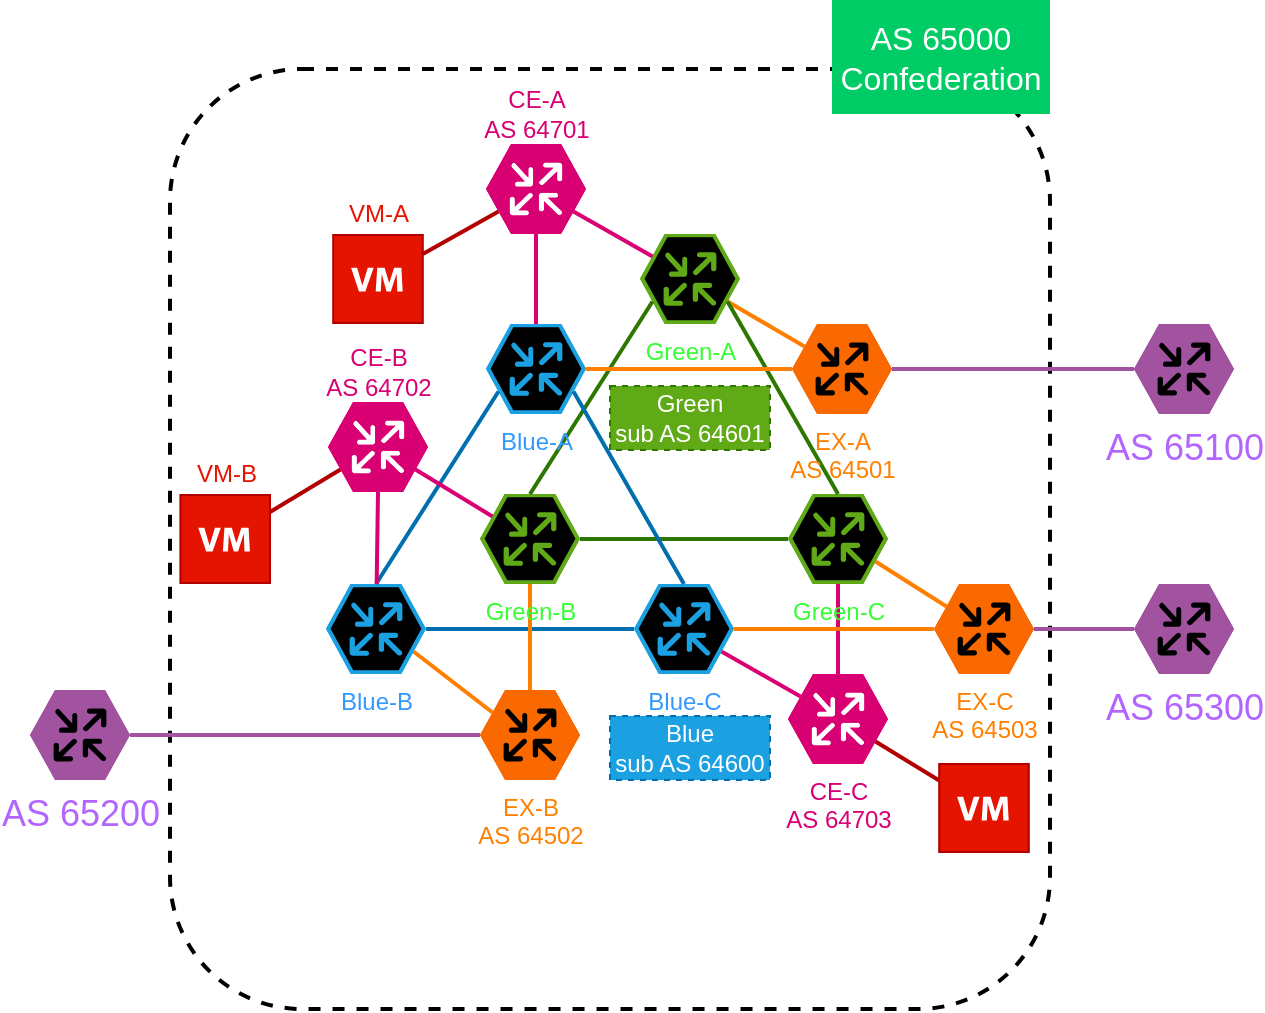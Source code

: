 <mxfile>
    <diagram id="_uSCvHOfGNkeNE3oSvre" name="ページ1">
        <mxGraphModel dx="411" dy="1841" grid="1" gridSize="10" guides="1" tooltips="1" connect="1" arrows="1" fold="1" page="1" pageScale="1" pageWidth="827" pageHeight="1169" math="0" shadow="0">
            <root>
                <mxCell id="0"/>
                <mxCell id="1" parent="0"/>
                <mxCell id="51" value="" style="rounded=1;whiteSpace=wrap;html=1;fontColor=#FF8000;strokeColor=default;fillColor=none;dashed=1;strokeWidth=2;direction=east;" vertex="1" parent="1">
                    <mxGeometry x="150" y="-795.5" width="440" height="470" as="geometry"/>
                </mxCell>
                <mxCell id="93" style="edgeStyle=none;html=1;exitX=0.875;exitY=0.75;exitDx=0;exitDy=0;exitPerimeter=0;entryX=0.125;entryY=0.25;entryDx=0;entryDy=0;entryPerimeter=0;fontSize=16;fontColor=#B266FF;endArrow=none;endFill=0;strokeWidth=2;strokeColor=#FF8000;" edge="1" parent="1" source="55" target="71">
                    <mxGeometry relative="1" as="geometry"/>
                </mxCell>
                <mxCell id="55" value="&lt;font color=&quot;#3399ff&quot;&gt;Blue-B&lt;/font&gt;" style="verticalLabelPosition=bottom;sketch=0;html=1;fillColor=#1ba1e2;strokeColor=default;verticalAlign=top;align=center;points=[[0,0.5,0],[0.125,0.25,0],[0.25,0,0],[0.5,0,0],[0.75,0,0],[0.875,0.25,0],[1,0.5,0],[0.875,0.75,0],[0.75,1,0],[0.5,1,0],[0.125,0.75,0]];pointerEvents=1;shape=mxgraph.cisco_safe.compositeIcon;bgIcon=mxgraph.cisco_safe.design.blank_device;resIcon=mxgraph.cisco_safe.design.router_2;fontColor=#ffffff;direction=east;" vertex="1" parent="1">
                    <mxGeometry x="228" y="-538" width="50" height="45" as="geometry"/>
                </mxCell>
                <mxCell id="102" style="edgeStyle=none;html=1;exitX=0.875;exitY=0.75;exitDx=0;exitDy=0;exitPerimeter=0;entryX=0.125;entryY=0.25;entryDx=0;entryDy=0;entryPerimeter=0;fontSize=12;fontColor=#B266FF;endArrow=none;endFill=0;strokeWidth=2;strokeColor=#D80073;" edge="1" parent="1" source="57" target="99">
                    <mxGeometry relative="1" as="geometry"/>
                </mxCell>
                <mxCell id="57" value="&lt;font color=&quot;#3399ff&quot;&gt;Blue-C&lt;/font&gt;" style="verticalLabelPosition=bottom;sketch=0;html=1;fillColor=#1ba1e2;strokeColor=default;verticalAlign=top;align=center;points=[[0,0.5,0],[0.125,0.25,0],[0.25,0,0],[0.5,0,0],[0.75,0,0],[0.875,0.25,0],[1,0.5,0],[0.875,0.75,0],[0.75,1,0],[0.5,1,0],[0.125,0.75,0]];pointerEvents=1;shape=mxgraph.cisco_safe.compositeIcon;bgIcon=mxgraph.cisco_safe.design.blank_device;resIcon=mxgraph.cisco_safe.design.router_2;fontColor=#ffffff;direction=east;" vertex="1" parent="1">
                    <mxGeometry x="382" y="-538" width="50" height="45" as="geometry"/>
                </mxCell>
                <mxCell id="53" style="edgeStyle=none;html=1;exitX=1;exitY=0.5;exitDx=0;exitDy=0;exitPerimeter=0;entryX=0;entryY=0.5;entryDx=0;entryDy=0;entryPerimeter=0;endArrow=none;endFill=0;strokeWidth=2;fillColor=#1ba1e2;strokeColor=#006EAF;" edge="1" source="55" target="57" parent="1">
                    <mxGeometry relative="1" as="geometry"/>
                </mxCell>
                <mxCell id="89" style="edgeStyle=none;html=1;exitX=0.875;exitY=0.75;exitDx=0;exitDy=0;exitPerimeter=0;entryX=0.125;entryY=0.25;entryDx=0;entryDy=0;entryPerimeter=0;fontSize=16;fontColor=#B266FF;endArrow=none;endFill=0;strokeWidth=2;strokeColor=#FF8000;" edge="1" parent="1" source="60" target="69">
                    <mxGeometry relative="1" as="geometry"/>
                </mxCell>
                <mxCell id="60" value="&lt;font color=&quot;#33ff33&quot;&gt;Green-A&lt;/font&gt;" style="verticalLabelPosition=bottom;sketch=0;html=1;fillColor=#60a917;strokeColor=default;verticalAlign=top;align=center;points=[[0,0.5,0],[0.125,0.25,0],[0.25,0,0],[0.5,0,0],[0.75,0,0],[0.875,0.25,0],[1,0.5,0],[0.875,0.75,0],[0.75,1,0],[0.5,1,0],[0.125,0.75,0]];pointerEvents=1;shape=mxgraph.cisco_safe.compositeIcon;bgIcon=mxgraph.cisco_safe.design.blank_device;resIcon=mxgraph.cisco_safe.design.router_2;fontColor=#ffffff;direction=east;" vertex="1" parent="1">
                    <mxGeometry x="385" y="-713" width="50" height="45" as="geometry"/>
                </mxCell>
                <mxCell id="94" style="edgeStyle=none;html=1;exitX=0.5;exitY=1;exitDx=0;exitDy=0;exitPerimeter=0;entryX=0.5;entryY=0;entryDx=0;entryDy=0;entryPerimeter=0;fontSize=16;fontColor=#B266FF;endArrow=none;endFill=0;strokeWidth=2;strokeColor=#FF8000;" edge="1" parent="1" source="63" target="71">
                    <mxGeometry relative="1" as="geometry"/>
                </mxCell>
                <mxCell id="63" value="&lt;font color=&quot;#33ff33&quot;&gt;Green-B&lt;/font&gt;" style="verticalLabelPosition=bottom;sketch=0;html=1;fillColor=#60a917;strokeColor=default;verticalAlign=top;align=center;points=[[0,0.5,0],[0.125,0.25,0],[0.25,0,0],[0.5,0,0],[0.75,0,0],[0.875,0.25,0],[1,0.5,0],[0.875,0.75,0],[0.75,1,0],[0.5,1,0],[0.125,0.75,0]];pointerEvents=1;shape=mxgraph.cisco_safe.compositeIcon;bgIcon=mxgraph.cisco_safe.design.blank_device;resIcon=mxgraph.cisco_safe.design.router_2;fontColor=#ffffff;direction=east;" vertex="1" parent="1">
                    <mxGeometry x="305" y="-583" width="50" height="45" as="geometry"/>
                </mxCell>
                <mxCell id="58" style="edgeStyle=none;html=1;exitX=0.125;exitY=0.75;exitDx=0;exitDy=0;exitPerimeter=0;entryX=0.5;entryY=0;entryDx=0;entryDy=0;entryPerimeter=0;endArrow=none;endFill=0;strokeWidth=2;fillColor=#60a917;strokeColor=#2D7600;" edge="1" source="60" target="63" parent="1">
                    <mxGeometry relative="1" as="geometry"/>
                </mxCell>
                <mxCell id="101" style="edgeStyle=none;html=1;exitX=0.5;exitY=1;exitDx=0;exitDy=0;exitPerimeter=0;entryX=0.5;entryY=0;entryDx=0;entryDy=0;entryPerimeter=0;fontSize=12;fontColor=#B266FF;endArrow=none;endFill=0;strokeWidth=2;strokeColor=#D80073;" edge="1" parent="1" source="65" target="99">
                    <mxGeometry relative="1" as="geometry"/>
                </mxCell>
                <mxCell id="65" value="&lt;font color=&quot;#33ff33&quot;&gt;Green-C&lt;/font&gt;" style="verticalLabelPosition=bottom;sketch=0;html=1;fillColor=#60a917;strokeColor=default;verticalAlign=top;align=center;points=[[0,0.5,0],[0.125,0.25,0],[0.25,0,0],[0.5,0,0],[0.75,0,0],[0.875,0.25,0],[1,0.5,0],[0.875,0.75,0],[0.75,1,0],[0.5,1,0],[0.125,0.75,0]];pointerEvents=1;shape=mxgraph.cisco_safe.compositeIcon;bgIcon=mxgraph.cisco_safe.design.blank_device;resIcon=mxgraph.cisco_safe.design.router_2;fontColor=#ffffff;direction=east;" vertex="1" parent="1">
                    <mxGeometry x="459" y="-583" width="50" height="45" as="geometry"/>
                </mxCell>
                <mxCell id="59" style="edgeStyle=none;html=1;exitX=0.875;exitY=0.75;exitDx=0;exitDy=0;exitPerimeter=0;entryX=0.5;entryY=0;entryDx=0;entryDy=0;entryPerimeter=0;endArrow=none;endFill=0;strokeWidth=2;fillColor=#60a917;strokeColor=#2D7600;" edge="1" source="60" target="65" parent="1">
                    <mxGeometry relative="1" as="geometry"/>
                </mxCell>
                <mxCell id="61" style="edgeStyle=none;html=1;endArrow=none;endFill=0;strokeWidth=2;fillColor=#60a917;strokeColor=#2D7600;exitX=1;exitY=0.5;exitDx=0;exitDy=0;exitPerimeter=0;" edge="1" source="63" target="65" parent="1">
                    <mxGeometry relative="1" as="geometry"/>
                </mxCell>
                <mxCell id="90" style="edgeStyle=none;html=1;exitX=1;exitY=0.5;exitDx=0;exitDy=0;exitPerimeter=0;entryX=0;entryY=0.5;entryDx=0;entryDy=0;entryPerimeter=0;fontSize=16;fontColor=#B266FF;endArrow=none;endFill=0;strokeWidth=2;fillColor=#76608a;strokeColor=#A153A0;" edge="1" parent="1" source="69" target="78">
                    <mxGeometry relative="1" as="geometry"/>
                </mxCell>
                <mxCell id="69" value="&lt;font color=&quot;#ff8000&quot;&gt;EX-A&lt;br&gt;AS 64501&lt;br&gt;&lt;/font&gt;" style="verticalLabelPosition=bottom;sketch=0;html=1;fillColor=#fa6800;strokeColor=default;verticalAlign=top;align=center;points=[[0,0.5,0],[0.125,0.25,0],[0.25,0,0],[0.5,0,0],[0.75,0,0],[0.875,0.25,0],[1,0.5,0],[0.875,0.75,0],[0.75,1,0],[0.5,1,0],[0.125,0.75,0]];pointerEvents=1;shape=mxgraph.cisco_safe.compositeIcon;bgIcon=mxgraph.cisco_safe.design.blank_device;resIcon=mxgraph.cisco_safe.design.router;fontColor=#000000;direction=east;" vertex="1" parent="1">
                    <mxGeometry x="461" y="-668" width="50" height="45" as="geometry"/>
                </mxCell>
                <mxCell id="71" value="&lt;font color=&quot;#ff8000&quot;&gt;EX-B&lt;br&gt;AS 64502&lt;br&gt;&lt;/font&gt;" style="verticalLabelPosition=bottom;sketch=0;html=1;fillColor=#fa6800;strokeColor=default;verticalAlign=top;align=center;points=[[0,0.5,0],[0.125,0.25,0],[0.25,0,0],[0.5,0,0],[0.75,0,0],[0.875,0.25,0],[1,0.5,0],[0.875,0.75,0],[0.75,1,0],[0.5,1,0],[0.125,0.75,0]];pointerEvents=1;shape=mxgraph.cisco_safe.compositeIcon;bgIcon=mxgraph.cisco_safe.design.blank_device;resIcon=mxgraph.cisco_safe.design.router;fontColor=#000000;direction=east;" vertex="1" parent="1">
                    <mxGeometry x="305" y="-485" width="50" height="45" as="geometry"/>
                </mxCell>
                <mxCell id="91" style="edgeStyle=none;html=1;exitX=1;exitY=0.5;exitDx=0;exitDy=0;exitPerimeter=0;entryX=0;entryY=0.5;entryDx=0;entryDy=0;entryPerimeter=0;fontSize=16;fontColor=#B266FF;endArrow=none;endFill=0;strokeWidth=2;strokeColor=#A153A0;" edge="1" parent="1" source="73" target="79">
                    <mxGeometry relative="1" as="geometry"/>
                </mxCell>
                <mxCell id="73" value="&lt;font color=&quot;#ff8000&quot;&gt;EX-C&lt;br&gt;AS 64503&lt;br&gt;&lt;/font&gt;" style="verticalLabelPosition=bottom;sketch=0;html=1;fillColor=#fa6800;strokeColor=default;verticalAlign=top;align=center;points=[[0,0.5,0],[0.125,0.25,0],[0.25,0,0],[0.5,0,0],[0.75,0,0],[0.875,0.25,0],[1,0.5,0],[0.875,0.75,0],[0.75,1,0],[0.5,1,0],[0.125,0.75,0]];pointerEvents=1;shape=mxgraph.cisco_safe.compositeIcon;bgIcon=mxgraph.cisco_safe.design.blank_device;resIcon=mxgraph.cisco_safe.design.router;fontColor=#000000;direction=east;" vertex="1" parent="1">
                    <mxGeometry x="532" y="-538" width="50" height="45" as="geometry"/>
                </mxCell>
                <mxCell id="56" style="edgeStyle=none;html=1;exitX=1;exitY=0.5;exitDx=0;exitDy=0;exitPerimeter=0;entryX=0;entryY=0.5;entryDx=0;entryDy=0;entryPerimeter=0;endArrow=none;endFill=0;strokeWidth=2;strokeColor=#FF8000;" edge="1" source="57" target="73" parent="1">
                    <mxGeometry relative="1" as="geometry"/>
                </mxCell>
                <mxCell id="64" style="edgeStyle=none;html=1;exitX=0.875;exitY=0.75;exitDx=0;exitDy=0;exitPerimeter=0;entryX=0.125;entryY=0.25;entryDx=0;entryDy=0;entryPerimeter=0;endArrow=none;endFill=0;strokeWidth=2;fillColor=#fa6800;strokeColor=#FF8000;" edge="1" source="65" target="73" parent="1">
                    <mxGeometry relative="1" as="geometry"/>
                </mxCell>
                <mxCell id="88" style="edgeStyle=none;html=1;exitX=1;exitY=0.5;exitDx=0;exitDy=0;exitPerimeter=0;entryX=0;entryY=0.5;entryDx=0;entryDy=0;entryPerimeter=0;fontSize=16;fontColor=#B266FF;endArrow=none;endFill=0;strokeWidth=2;strokeColor=#FF8000;" edge="1" parent="1" source="74" target="69">
                    <mxGeometry relative="1" as="geometry"/>
                </mxCell>
                <mxCell id="74" value="&lt;font color=&quot;#3399ff&quot;&gt;Blue-A&lt;/font&gt;" style="verticalLabelPosition=bottom;sketch=0;html=1;fillColor=#1ba1e2;strokeColor=default;verticalAlign=top;align=center;points=[[0,0.5,0],[0.125,0.25,0],[0.25,0,0],[0.5,0,0],[0.75,0,0],[0.875,0.25,0],[1,0.5,0],[0.875,0.75,0],[0.75,1,0],[0.5,1,0],[0.125,0.75,0]];pointerEvents=1;shape=mxgraph.cisco_safe.compositeIcon;bgIcon=mxgraph.cisco_safe.design.blank_device;resIcon=mxgraph.cisco_safe.design.router_2;fontColor=#ffffff;direction=east;" vertex="1" parent="1">
                    <mxGeometry x="308" y="-668" width="50" height="45" as="geometry"/>
                </mxCell>
                <mxCell id="52" style="edgeStyle=none;html=1;exitX=0.125;exitY=0.75;exitDx=0;exitDy=0;exitPerimeter=0;entryX=0.5;entryY=0;entryDx=0;entryDy=0;entryPerimeter=0;endArrow=none;endFill=0;fillColor=#1ba1e2;strokeColor=#006EAF;strokeWidth=2;startArrow=none;" edge="1" source="74" target="55" parent="1">
                    <mxGeometry relative="1" as="geometry">
                        <mxPoint x="234.0" y="-576" as="sourcePoint"/>
                    </mxGeometry>
                </mxCell>
                <mxCell id="75" style="edgeStyle=none;html=1;exitX=0.875;exitY=0.75;exitDx=0;exitDy=0;exitPerimeter=0;entryX=0.5;entryY=0;entryDx=0;entryDy=0;entryPerimeter=0;endArrow=none;endFill=0;strokeWidth=2;fillColor=#1ba1e2;strokeColor=#006EAF;" edge="1" source="74" target="57" parent="1">
                    <mxGeometry relative="1" as="geometry"/>
                </mxCell>
                <mxCell id="76" value="&lt;font color=&quot;#ffffff&quot; style=&quot;font-size: 16px&quot;&gt;AS 65000&lt;br&gt;Confederation&lt;br&gt;&lt;/font&gt;" style="text;html=1;strokeColor=none;fillColor=#00CC66;align=center;verticalAlign=middle;whiteSpace=wrap;rounded=0;dashed=1;fontColor=#FF8000;direction=east;" vertex="1" parent="1">
                    <mxGeometry x="481" y="-830" width="109" height="57" as="geometry"/>
                </mxCell>
                <mxCell id="78" value="&lt;font color=&quot;#b266ff&quot;&gt;AS 65100&lt;/font&gt;" style="verticalLabelPosition=bottom;sketch=0;html=1;fillColor=#A153A0;strokeColor=default;verticalAlign=top;align=center;points=[[0,0.5,0],[0.125,0.25,0],[0.25,0,0],[0.5,0,0],[0.75,0,0],[0.875,0.25,0],[1,0.5,0],[0.875,0.75,0],[0.75,1,0],[0.5,1,0],[0.125,0.75,0]];pointerEvents=1;shape=mxgraph.cisco_safe.compositeIcon;bgIcon=mxgraph.cisco_safe.design.blank_device;resIcon=mxgraph.cisco_safe.design.router;dashed=1;fontSize=18;fontColor=#FFFFFF;direction=east;" vertex="1" parent="1">
                    <mxGeometry x="632" y="-668" width="50" height="45" as="geometry"/>
                </mxCell>
                <mxCell id="79" value="&lt;font color=&quot;#b266ff&quot;&gt;AS 65300&lt;/font&gt;" style="verticalLabelPosition=bottom;sketch=0;html=1;fillColor=#A153A0;strokeColor=default;verticalAlign=top;align=center;points=[[0,0.5,0],[0.125,0.25,0],[0.25,0,0],[0.5,0,0],[0.75,0,0],[0.875,0.25,0],[1,0.5,0],[0.875,0.75,0],[0.75,1,0],[0.5,1,0],[0.125,0.75,0]];pointerEvents=1;shape=mxgraph.cisco_safe.compositeIcon;bgIcon=mxgraph.cisco_safe.design.blank_device;resIcon=mxgraph.cisco_safe.design.router;dashed=1;fontSize=18;fontColor=#FFFFFF;direction=east;" vertex="1" parent="1">
                    <mxGeometry x="632" y="-538" width="50" height="45" as="geometry"/>
                </mxCell>
                <mxCell id="95" style="edgeStyle=none;html=1;exitX=1;exitY=0.5;exitDx=0;exitDy=0;exitPerimeter=0;entryX=0;entryY=0.5;entryDx=0;entryDy=0;entryPerimeter=0;fontSize=16;fontColor=#B266FF;endArrow=none;endFill=0;strokeWidth=2;strokeColor=#A153A0;" edge="1" parent="1" source="80" target="71">
                    <mxGeometry relative="1" as="geometry"/>
                </mxCell>
                <mxCell id="80" value="&lt;font color=&quot;#b266ff&quot;&gt;AS 65200&lt;/font&gt;" style="verticalLabelPosition=bottom;sketch=0;html=1;fillColor=#A153A0;strokeColor=default;verticalAlign=top;align=center;points=[[0,0.5,0],[0.125,0.25,0],[0.25,0,0],[0.5,0,0],[0.75,0,0],[0.875,0.25,0],[1,0.5,0],[0.875,0.75,0],[0.75,1,0],[0.5,1,0],[0.125,0.75,0]];pointerEvents=1;shape=mxgraph.cisco_safe.compositeIcon;bgIcon=mxgraph.cisco_safe.design.blank_device;resIcon=mxgraph.cisco_safe.design.router;dashed=1;fontSize=18;fontColor=#FFFFFF;direction=east;" vertex="1" parent="1">
                    <mxGeometry x="80" y="-485" width="50" height="45" as="geometry"/>
                </mxCell>
                <mxCell id="81" value="&lt;font color=&quot;#ffffff&quot; style=&quot;font-size: 12px&quot;&gt;&lt;span&gt;Green&lt;br&gt;sub AS 64601&lt;br&gt;&lt;/span&gt;&lt;/font&gt;" style="text;html=1;strokeColor=#2D7600;fillColor=#60a917;align=center;verticalAlign=middle;whiteSpace=wrap;rounded=0;dashed=1;fontColor=#ffffff;direction=east;" vertex="1" parent="1">
                    <mxGeometry x="370" y="-637" width="80" height="32" as="geometry"/>
                </mxCell>
                <mxCell id="98" value="&lt;font color=&quot;#ffffff&quot; style=&quot;font-size: 12px&quot;&gt;&lt;span&gt;Blue&lt;br&gt;sub AS 64600&lt;br&gt;&lt;/span&gt;&lt;/font&gt;" style="text;html=1;strokeColor=#006EAF;fillColor=#1ba1e2;align=center;verticalAlign=middle;whiteSpace=wrap;rounded=0;dashed=1;fontColor=#ffffff;direction=east;" vertex="1" parent="1">
                    <mxGeometry x="370" y="-472" width="80" height="32" as="geometry"/>
                </mxCell>
                <mxCell id="120" style="edgeStyle=none;html=1;exitX=0.875;exitY=0.75;exitDx=0;exitDy=0;exitPerimeter=0;fontSize=12;fontColor=#D80073;endArrow=none;endFill=0;strokeColor=#B20000;strokeWidth=2;fillColor=#e51400;" edge="1" parent="1" source="99" target="119">
                    <mxGeometry relative="1" as="geometry"/>
                </mxCell>
                <mxCell id="99" value="&lt;span style=&quot;color: rgb(216 , 0 , 115)&quot;&gt;CE-C&lt;br&gt;AS 64703&lt;br&gt;&lt;/span&gt;" style="verticalLabelPosition=bottom;sketch=0;html=1;fillColor=#d80073;strokeColor=none;verticalAlign=top;align=center;points=[[0,0.5,0],[0.125,0.25,0],[0.25,0,0],[0.5,0,0],[0.75,0,0],[0.875,0.25,0],[1,0.5,0],[0.875,0.75,0],[0.75,1,0],[0.5,1,0],[0.125,0.75,0]];pointerEvents=1;shape=mxgraph.cisco_safe.compositeIcon;bgIcon=mxgraph.cisco_safe.design.blank_device;resIcon=mxgraph.cisco_safe.design.router;dashed=1;fontSize=12;fontColor=#ffffff;" vertex="1" parent="1">
                    <mxGeometry x="459" y="-493" width="50" height="45" as="geometry"/>
                </mxCell>
                <mxCell id="104" style="edgeStyle=none;html=1;exitX=0.5;exitY=1;exitDx=0;exitDy=0;exitPerimeter=0;fontSize=12;fontColor=#B266FF;endArrow=none;endFill=0;strokeWidth=2;strokeColor=#D80073;" edge="1" parent="1" source="100" target="55">
                    <mxGeometry relative="1" as="geometry"/>
                </mxCell>
                <mxCell id="105" style="edgeStyle=none;html=1;exitX=0.875;exitY=0.75;exitDx=0;exitDy=0;exitPerimeter=0;entryX=0.125;entryY=0.25;entryDx=0;entryDy=0;entryPerimeter=0;fontSize=12;fontColor=#B266FF;endArrow=none;endFill=0;strokeWidth=2;strokeColor=#D80073;" edge="1" parent="1" source="100" target="63">
                    <mxGeometry relative="1" as="geometry"/>
                </mxCell>
                <mxCell id="116" style="edgeStyle=none;html=1;exitX=0.125;exitY=0.75;exitDx=0;exitDy=0;exitPerimeter=0;fontSize=12;fontColor=#D80073;endArrow=none;endFill=0;strokeColor=#B20000;strokeWidth=2;fillColor=#e51400;" edge="1" parent="1" source="100" target="114">
                    <mxGeometry relative="1" as="geometry"/>
                </mxCell>
                <mxCell id="100" value="" style="verticalLabelPosition=bottom;sketch=0;html=1;fillColor=#d80073;strokeColor=none;verticalAlign=top;align=center;points=[[0,0.5,0],[0.125,0.25,0],[0.25,0,0],[0.5,0,0],[0.75,0,0],[0.875,0.25,0],[1,0.5,0],[0.875,0.75,0],[0.75,1,0],[0.5,1,0],[0.125,0.75,0]];pointerEvents=1;shape=mxgraph.cisco_safe.compositeIcon;bgIcon=mxgraph.cisco_safe.design.blank_device;resIcon=mxgraph.cisco_safe.design.router;dashed=1;fontSize=12;fontColor=#ffffff;" vertex="1" parent="1">
                    <mxGeometry x="229" y="-629" width="50" height="45" as="geometry"/>
                </mxCell>
                <mxCell id="107" style="edgeStyle=none;html=1;exitX=0.5;exitY=1;exitDx=0;exitDy=0;exitPerimeter=0;entryX=0.5;entryY=0;entryDx=0;entryDy=0;entryPerimeter=0;fontSize=12;fontColor=#B266FF;endArrow=none;endFill=0;strokeColor=#D80073;strokeWidth=2;" edge="1" parent="1" source="106" target="74">
                    <mxGeometry relative="1" as="geometry"/>
                </mxCell>
                <mxCell id="108" style="edgeStyle=none;html=1;exitX=0.875;exitY=0.75;exitDx=0;exitDy=0;exitPerimeter=0;entryX=0.125;entryY=0.25;entryDx=0;entryDy=0;entryPerimeter=0;fontSize=12;fontColor=#B266FF;endArrow=none;endFill=0;strokeColor=#D80073;strokeWidth=2;" edge="1" parent="1" source="106" target="60">
                    <mxGeometry relative="1" as="geometry"/>
                </mxCell>
                <mxCell id="118" style="edgeStyle=none;html=1;exitX=0.125;exitY=0.75;exitDx=0;exitDy=0;exitPerimeter=0;fontSize=12;fontColor=#D80073;endArrow=none;endFill=0;strokeColor=#B20000;strokeWidth=2;fillColor=#e51400;" edge="1" parent="1" source="106" target="117">
                    <mxGeometry relative="1" as="geometry"/>
                </mxCell>
                <mxCell id="106" value="" style="verticalLabelPosition=bottom;sketch=0;html=1;fillColor=#d80073;strokeColor=none;verticalAlign=top;align=center;points=[[0,0.5,0],[0.125,0.25,0],[0.25,0,0],[0.5,0,0],[0.75,0,0],[0.875,0.25,0],[1,0.5,0],[0.875,0.75,0],[0.75,1,0],[0.5,1,0],[0.125,0.75,0]];pointerEvents=1;shape=mxgraph.cisco_safe.compositeIcon;bgIcon=mxgraph.cisco_safe.design.blank_device;resIcon=mxgraph.cisco_safe.design.router;dashed=1;fontSize=12;fontColor=#ffffff;" vertex="1" parent="1">
                    <mxGeometry x="308" y="-758" width="50" height="45" as="geometry"/>
                </mxCell>
                <mxCell id="110" value="CE-A&lt;br&gt;AS 64701" style="text;html=1;align=center;verticalAlign=middle;resizable=0;points=[];autosize=1;strokeColor=none;fillColor=none;fontSize=12;fontColor=#D80073;" vertex="1" parent="1">
                    <mxGeometry x="298" y="-788" width="70" height="30" as="geometry"/>
                </mxCell>
                <mxCell id="112" value="CE-B&lt;br&gt;AS 64702" style="text;html=1;align=center;verticalAlign=middle;resizable=0;points=[];autosize=1;strokeColor=none;fillColor=none;fontSize=12;fontColor=#D80073;" vertex="1" parent="1">
                    <mxGeometry x="219" y="-659" width="70" height="30" as="geometry"/>
                </mxCell>
                <mxCell id="114" value="" style="shadow=0;dashed=0;html=1;strokeColor=#B20000;fillColor=#e51400;labelPosition=center;verticalLabelPosition=bottom;verticalAlign=top;align=center;outlineConnect=0;shape=mxgraph.veeam.2d.virtual_machine;fontSize=12;fontColor=none;noLabel=1;" vertex="1" parent="1">
                    <mxGeometry x="155.2" y="-582.5" width="44.8" height="44" as="geometry"/>
                </mxCell>
                <mxCell id="117" value="" style="shadow=0;dashed=0;html=1;strokeColor=#B20000;fillColor=#e51400;labelPosition=center;verticalLabelPosition=bottom;verticalAlign=top;align=center;outlineConnect=0;shape=mxgraph.veeam.2d.virtual_machine;fontSize=12;fontColor=none;noLabel=1;" vertex="1" parent="1">
                    <mxGeometry x="231.6" y="-712.5" width="44.8" height="44" as="geometry"/>
                </mxCell>
                <mxCell id="119" value="&lt;font&gt;VM-C&lt;/font&gt;" style="shadow=0;dashed=0;html=1;strokeColor=#B20000;fillColor=#e51400;labelPosition=center;verticalLabelPosition=bottom;verticalAlign=top;align=center;outlineConnect=0;shape=mxgraph.veeam.2d.virtual_machine;fontSize=12;fontColor=none;noLabel=1;" vertex="1" parent="1">
                    <mxGeometry x="534.6" y="-448" width="44.8" height="44" as="geometry"/>
                </mxCell>
                <mxCell id="121" value="&lt;font color=&quot;#e51400&quot;&gt;VM-A&lt;br&gt;&lt;/font&gt;" style="text;html=1;align=center;verticalAlign=middle;resizable=0;points=[];autosize=1;strokeColor=none;fillColor=none;fontSize=12;fontColor=#D80073;" vertex="1" parent="1">
                    <mxGeometry x="229" y="-733" width="50" height="20" as="geometry"/>
                </mxCell>
                <mxCell id="122" value="&lt;font color=&quot;#e51400&quot;&gt;VM-B&lt;br&gt;&lt;/font&gt;" style="text;html=1;align=center;verticalAlign=middle;resizable=0;points=[];autosize=1;strokeColor=none;fillColor=none;fontSize=12;fontColor=#D80073;" vertex="1" parent="1">
                    <mxGeometry x="152.6" y="-603" width="50" height="20" as="geometry"/>
                </mxCell>
            </root>
        </mxGraphModel>
    </diagram>
</mxfile>